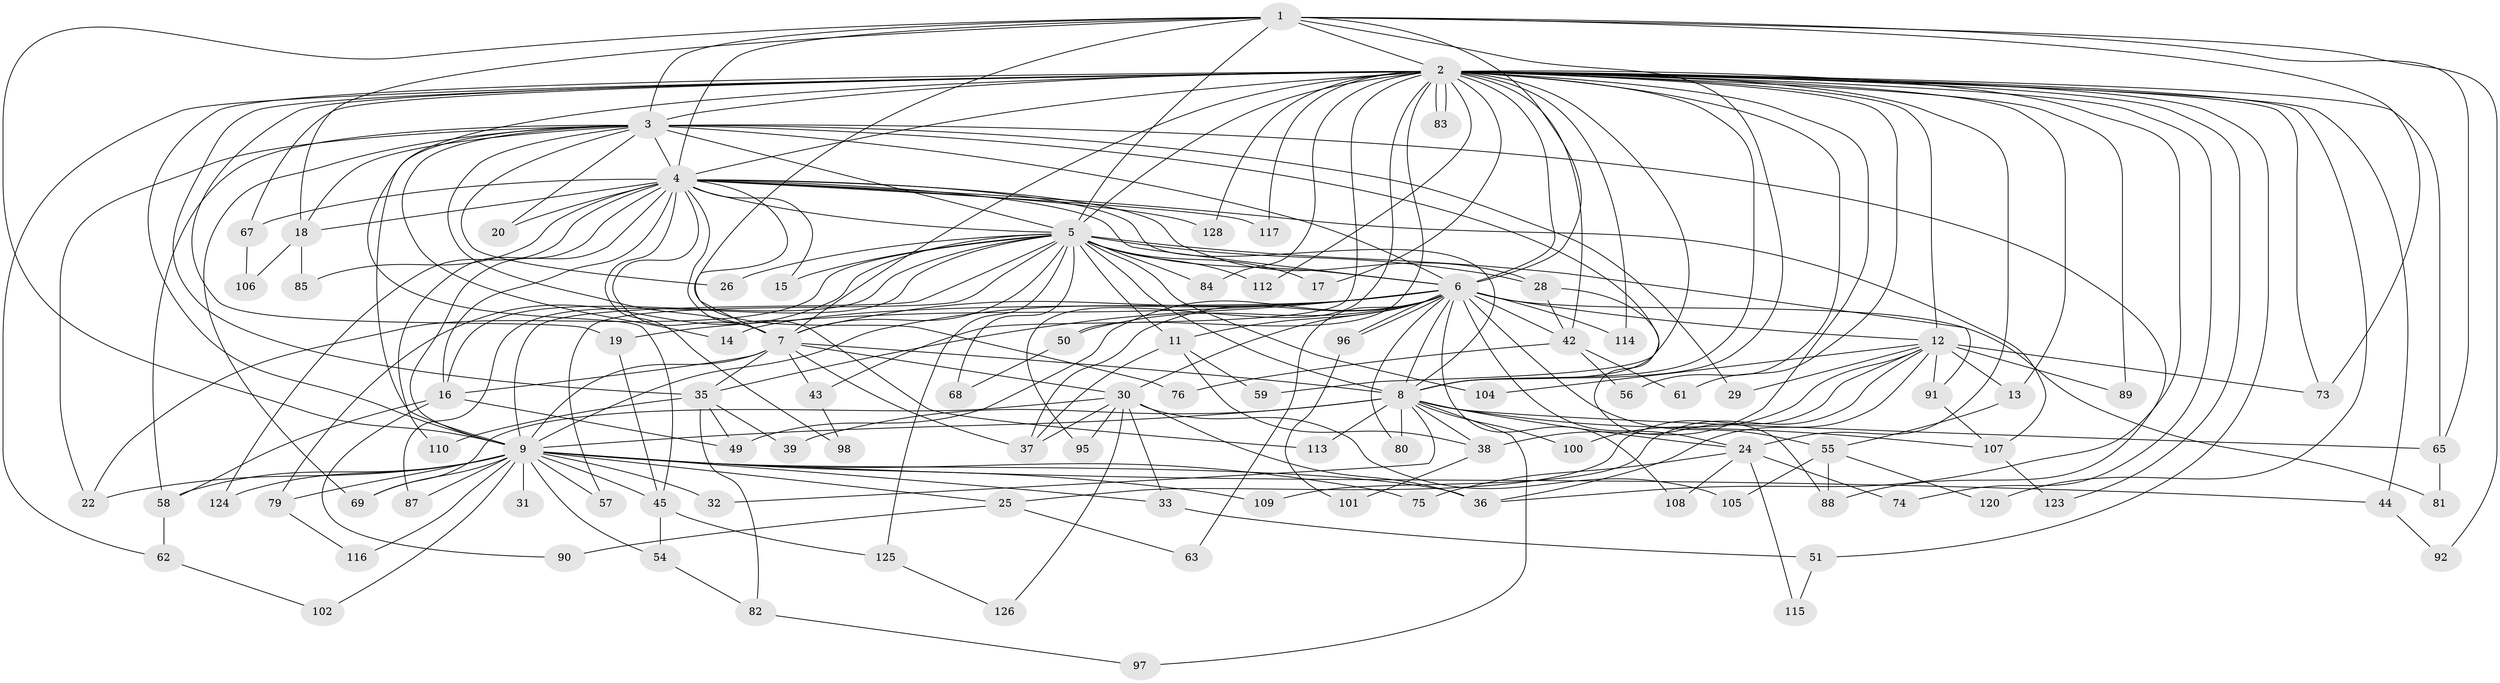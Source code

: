 // original degree distribution, {14: 0.007751937984496124, 32: 0.007751937984496124, 21: 0.023255813953488372, 27: 0.007751937984496124, 25: 0.007751937984496124, 29: 0.007751937984496124, 16: 0.007751937984496124, 22: 0.007751937984496124, 6: 0.03875968992248062, 10: 0.007751937984496124, 3: 0.1937984496124031, 2: 0.5658914728682171, 5: 0.015503875968992248, 4: 0.07751937984496124, 11: 0.007751937984496124, 7: 0.007751937984496124, 9: 0.007751937984496124}
// Generated by graph-tools (version 1.1) at 2025/41/03/06/25 10:41:38]
// undirected, 97 vertices, 230 edges
graph export_dot {
graph [start="1"]
  node [color=gray90,style=filled];
  1 [super="+127"];
  2 [super="+10"];
  3 [super="+94"];
  4 [super="+66"];
  5 [super="+27"];
  6 [super="+34"];
  7 [super="+47"];
  8 [super="+23"];
  9 [super="+21"];
  11 [super="+71"];
  12 [super="+72"];
  13 [super="+46"];
  14;
  15;
  16 [super="+86"];
  17;
  18 [super="+64"];
  19 [super="+40"];
  20;
  22 [super="+48"];
  24 [super="+103"];
  25;
  26;
  28;
  29;
  30 [super="+118"];
  31;
  32;
  33;
  35 [super="+41"];
  36 [super="+52"];
  37 [super="+129"];
  38 [super="+53"];
  39;
  42 [super="+78"];
  43;
  44;
  45 [super="+60"];
  49 [super="+119"];
  50;
  51;
  54;
  55 [super="+99"];
  56;
  57;
  58 [super="+122"];
  59;
  61;
  62;
  63;
  65 [super="+77"];
  67;
  68;
  69 [super="+70"];
  73 [super="+93"];
  74;
  75;
  76;
  79;
  80;
  81;
  82;
  83;
  84;
  85;
  87;
  88 [super="+121"];
  89;
  90;
  91;
  92;
  95;
  96;
  97;
  98;
  100;
  101;
  102;
  104;
  105;
  106;
  107 [super="+111"];
  108;
  109;
  110;
  112;
  113;
  114;
  115;
  116;
  117;
  120;
  123;
  124;
  125;
  126;
  128;
  1 -- 2 [weight=2];
  1 -- 3;
  1 -- 4;
  1 -- 5;
  1 -- 6;
  1 -- 7 [weight=2];
  1 -- 8;
  1 -- 9;
  1 -- 18;
  1 -- 65;
  1 -- 73;
  1 -- 92;
  2 -- 3 [weight=2];
  2 -- 4 [weight=2];
  2 -- 5 [weight=3];
  2 -- 6 [weight=2];
  2 -- 7 [weight=2];
  2 -- 8 [weight=2];
  2 -- 9 [weight=2];
  2 -- 12;
  2 -- 17;
  2 -- 19 [weight=2];
  2 -- 36;
  2 -- 43;
  2 -- 44;
  2 -- 45;
  2 -- 50;
  2 -- 51;
  2 -- 56;
  2 -- 59;
  2 -- 61;
  2 -- 62;
  2 -- 65;
  2 -- 83;
  2 -- 83;
  2 -- 84;
  2 -- 117;
  2 -- 123;
  2 -- 128;
  2 -- 67;
  2 -- 74;
  2 -- 13 [weight=2];
  2 -- 24;
  2 -- 89;
  2 -- 95;
  2 -- 42;
  2 -- 112;
  2 -- 114;
  2 -- 120;
  2 -- 38;
  2 -- 73;
  2 -- 35;
  3 -- 4 [weight=2];
  3 -- 5;
  3 -- 6 [weight=2];
  3 -- 7;
  3 -- 8;
  3 -- 9;
  3 -- 14 [weight=2];
  3 -- 20;
  3 -- 26;
  3 -- 29;
  3 -- 58;
  3 -- 69;
  3 -- 88;
  3 -- 22;
  3 -- 18;
  4 -- 5;
  4 -- 6;
  4 -- 7;
  4 -- 8 [weight=2];
  4 -- 9 [weight=2];
  4 -- 15;
  4 -- 18;
  4 -- 20;
  4 -- 28;
  4 -- 67;
  4 -- 76;
  4 -- 85;
  4 -- 98;
  4 -- 107;
  4 -- 110;
  4 -- 113;
  4 -- 117;
  4 -- 124;
  4 -- 128;
  4 -- 16;
  5 -- 6;
  5 -- 7;
  5 -- 8;
  5 -- 9;
  5 -- 11;
  5 -- 15;
  5 -- 16;
  5 -- 17;
  5 -- 22;
  5 -- 26;
  5 -- 28;
  5 -- 57;
  5 -- 68;
  5 -- 79;
  5 -- 84;
  5 -- 91;
  5 -- 104;
  5 -- 112;
  5 -- 125;
  5 -- 87;
  6 -- 7;
  6 -- 8;
  6 -- 9;
  6 -- 11 [weight=2];
  6 -- 12;
  6 -- 14;
  6 -- 30;
  6 -- 35;
  6 -- 49;
  6 -- 50;
  6 -- 55 [weight=2];
  6 -- 63;
  6 -- 81;
  6 -- 96;
  6 -- 96;
  6 -- 108;
  6 -- 114;
  6 -- 80;
  6 -- 24;
  6 -- 19;
  6 -- 42;
  6 -- 37;
  7 -- 8 [weight=2];
  7 -- 9;
  7 -- 16;
  7 -- 30;
  7 -- 35;
  7 -- 37;
  7 -- 43;
  8 -- 9;
  8 -- 24;
  8 -- 32;
  8 -- 38;
  8 -- 39;
  8 -- 80;
  8 -- 97;
  8 -- 100;
  8 -- 107;
  8 -- 113;
  8 -- 65;
  9 -- 22;
  9 -- 31 [weight=2];
  9 -- 36;
  9 -- 54;
  9 -- 57;
  9 -- 79;
  9 -- 102;
  9 -- 109;
  9 -- 116;
  9 -- 124;
  9 -- 32;
  9 -- 33;
  9 -- 75;
  9 -- 44;
  9 -- 45;
  9 -- 87;
  9 -- 25;
  9 -- 58;
  9 -- 69;
  11 -- 37;
  11 -- 38;
  11 -- 59;
  12 -- 13;
  12 -- 25;
  12 -- 29;
  12 -- 73;
  12 -- 89;
  12 -- 91;
  12 -- 104;
  12 -- 100;
  12 -- 109;
  12 -- 36;
  13 -- 55;
  16 -- 58;
  16 -- 90;
  16 -- 49;
  18 -- 85;
  18 -- 106;
  19 -- 45;
  24 -- 74;
  24 -- 75;
  24 -- 108;
  24 -- 115;
  25 -- 63;
  25 -- 90;
  28 -- 42;
  28 -- 88;
  30 -- 33;
  30 -- 69;
  30 -- 95;
  30 -- 105;
  30 -- 126;
  30 -- 37;
  30 -- 36;
  33 -- 51;
  35 -- 39;
  35 -- 49;
  35 -- 82;
  35 -- 110;
  38 -- 101;
  42 -- 56;
  42 -- 61;
  42 -- 76;
  43 -- 98;
  44 -- 92;
  45 -- 54;
  45 -- 125;
  50 -- 68;
  51 -- 115;
  54 -- 82;
  55 -- 105;
  55 -- 120;
  55 -- 88;
  58 -- 62;
  62 -- 102;
  65 -- 81;
  67 -- 106;
  79 -- 116;
  82 -- 97;
  91 -- 107;
  96 -- 101;
  107 -- 123;
  125 -- 126;
}
